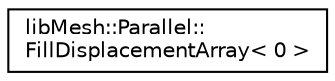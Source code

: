 digraph "Graphical Class Hierarchy"
{
  edge [fontname="Helvetica",fontsize="10",labelfontname="Helvetica",labelfontsize="10"];
  node [fontname="Helvetica",fontsize="10",shape=record];
  rankdir="LR";
  Node0 [label="libMesh::Parallel::\lFillDisplacementArray\< 0 \>",height=0.2,width=0.4,color="black", fillcolor="white", style="filled",URL="$structlibMesh_1_1Parallel_1_1FillDisplacementArray_3_010_01_4.html"];
}
